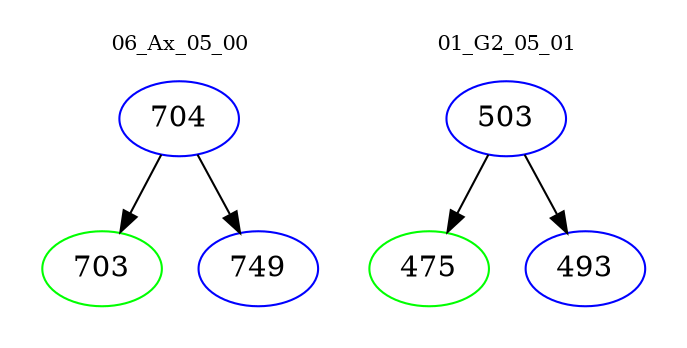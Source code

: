 digraph{
subgraph cluster_0 {
color = white
label = "06_Ax_05_00";
fontsize=10;
T0_704 [label="704", color="blue"]
T0_704 -> T0_703 [color="black"]
T0_703 [label="703", color="green"]
T0_704 -> T0_749 [color="black"]
T0_749 [label="749", color="blue"]
}
subgraph cluster_1 {
color = white
label = "01_G2_05_01";
fontsize=10;
T1_503 [label="503", color="blue"]
T1_503 -> T1_475 [color="black"]
T1_475 [label="475", color="green"]
T1_503 -> T1_493 [color="black"]
T1_493 [label="493", color="blue"]
}
}
